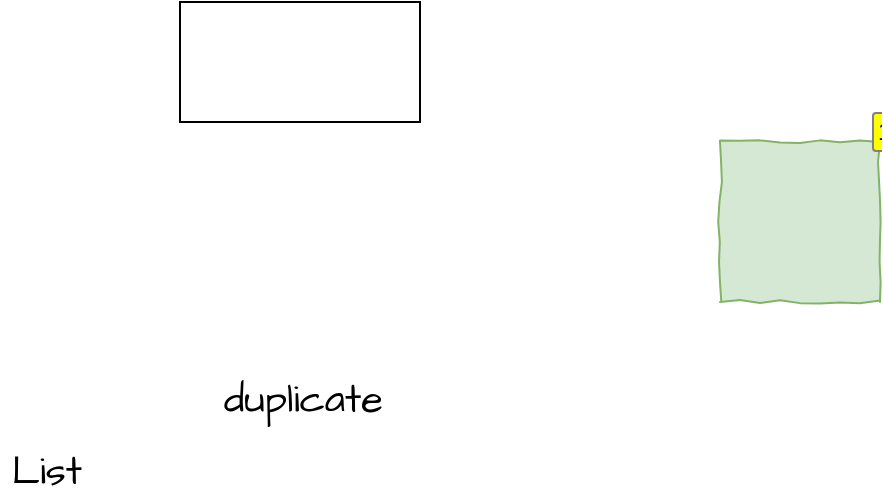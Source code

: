 <mxfile version="22.1.3" type="github">
  <diagram name="第 1 页" id="XIady3naKRfFqrpN1AaG">
    <mxGraphModel dx="1434" dy="750" grid="1" gridSize="10" guides="1" tooltips="1" connect="1" arrows="1" fold="1" page="1" pageScale="1" pageWidth="827" pageHeight="1169" math="0" shadow="0">
      <root>
        <mxCell id="0" />
        <mxCell id="1" parent="0" />
        <object label="" key1="333" key2="4444" placeholders="1" tooltip="33333333333333" id="94U8Ea-s4bIyMS4t3xtS-1">
          <mxCell style="rounded=0;whiteSpace=wrap;html=1;hachureGap=4;fontFamily=Architects Daughter;fontSource=https%3A%2F%2Ffonts.googleapis.com%2Fcss%3Ffamily%3DArchitects%2BDaughter;fontSize=20;" vertex="1" parent="1">
            <mxGeometry x="280" y="210" width="120" height="60" as="geometry" />
          </mxCell>
        </object>
        <mxCell id="94U8Ea-s4bIyMS4t3xtS-2" value="" style="whiteSpace=wrap;html=1;aspect=fixed;hachureGap=4;fontFamily=Architects Daughter;fontSource=https%3A%2F%2Ffonts.googleapis.com%2Fcss%3Ffamily%3DArchitects%2BDaughter;fontSize=20;comic=1;enumerate=1;treeMoving=1;treeFolding=1;resizeHeight=1;resizeWidth=1;fixedWidth=1;autosize=1;movableLabel=1;fillColor=#d5e8d4;strokeColor=#82b366;" vertex="1" parent="1">
          <mxGeometry x="550" y="280" width="80" height="80" as="geometry" />
        </mxCell>
        <mxCell id="94U8Ea-s4bIyMS4t3xtS-3" value="duplicate" style="text;whiteSpace=wrap;fontSize=20;fontFamily=Architects Daughter;" vertex="1" parent="1">
          <mxGeometry x="300" y="390" width="110" height="50" as="geometry" />
        </mxCell>
        <mxCell id="94U8Ea-s4bIyMS4t3xtS-4" value="List Item" style="text;strokeColor=none;fillColor=none;align=left;verticalAlign=middle;spacingLeft=4;spacingRight=4;overflow=hidden;points=[[0,0.5],[1,0.5]];portConstraint=eastwest;rotatable=0;whiteSpace=wrap;html=1;fontSize=20;fontFamily=Architects Daughter;" vertex="1" parent="1">
          <mxGeometry x="190" y="430" width="80" height="30" as="geometry" />
        </mxCell>
      </root>
    </mxGraphModel>
  </diagram>
</mxfile>
